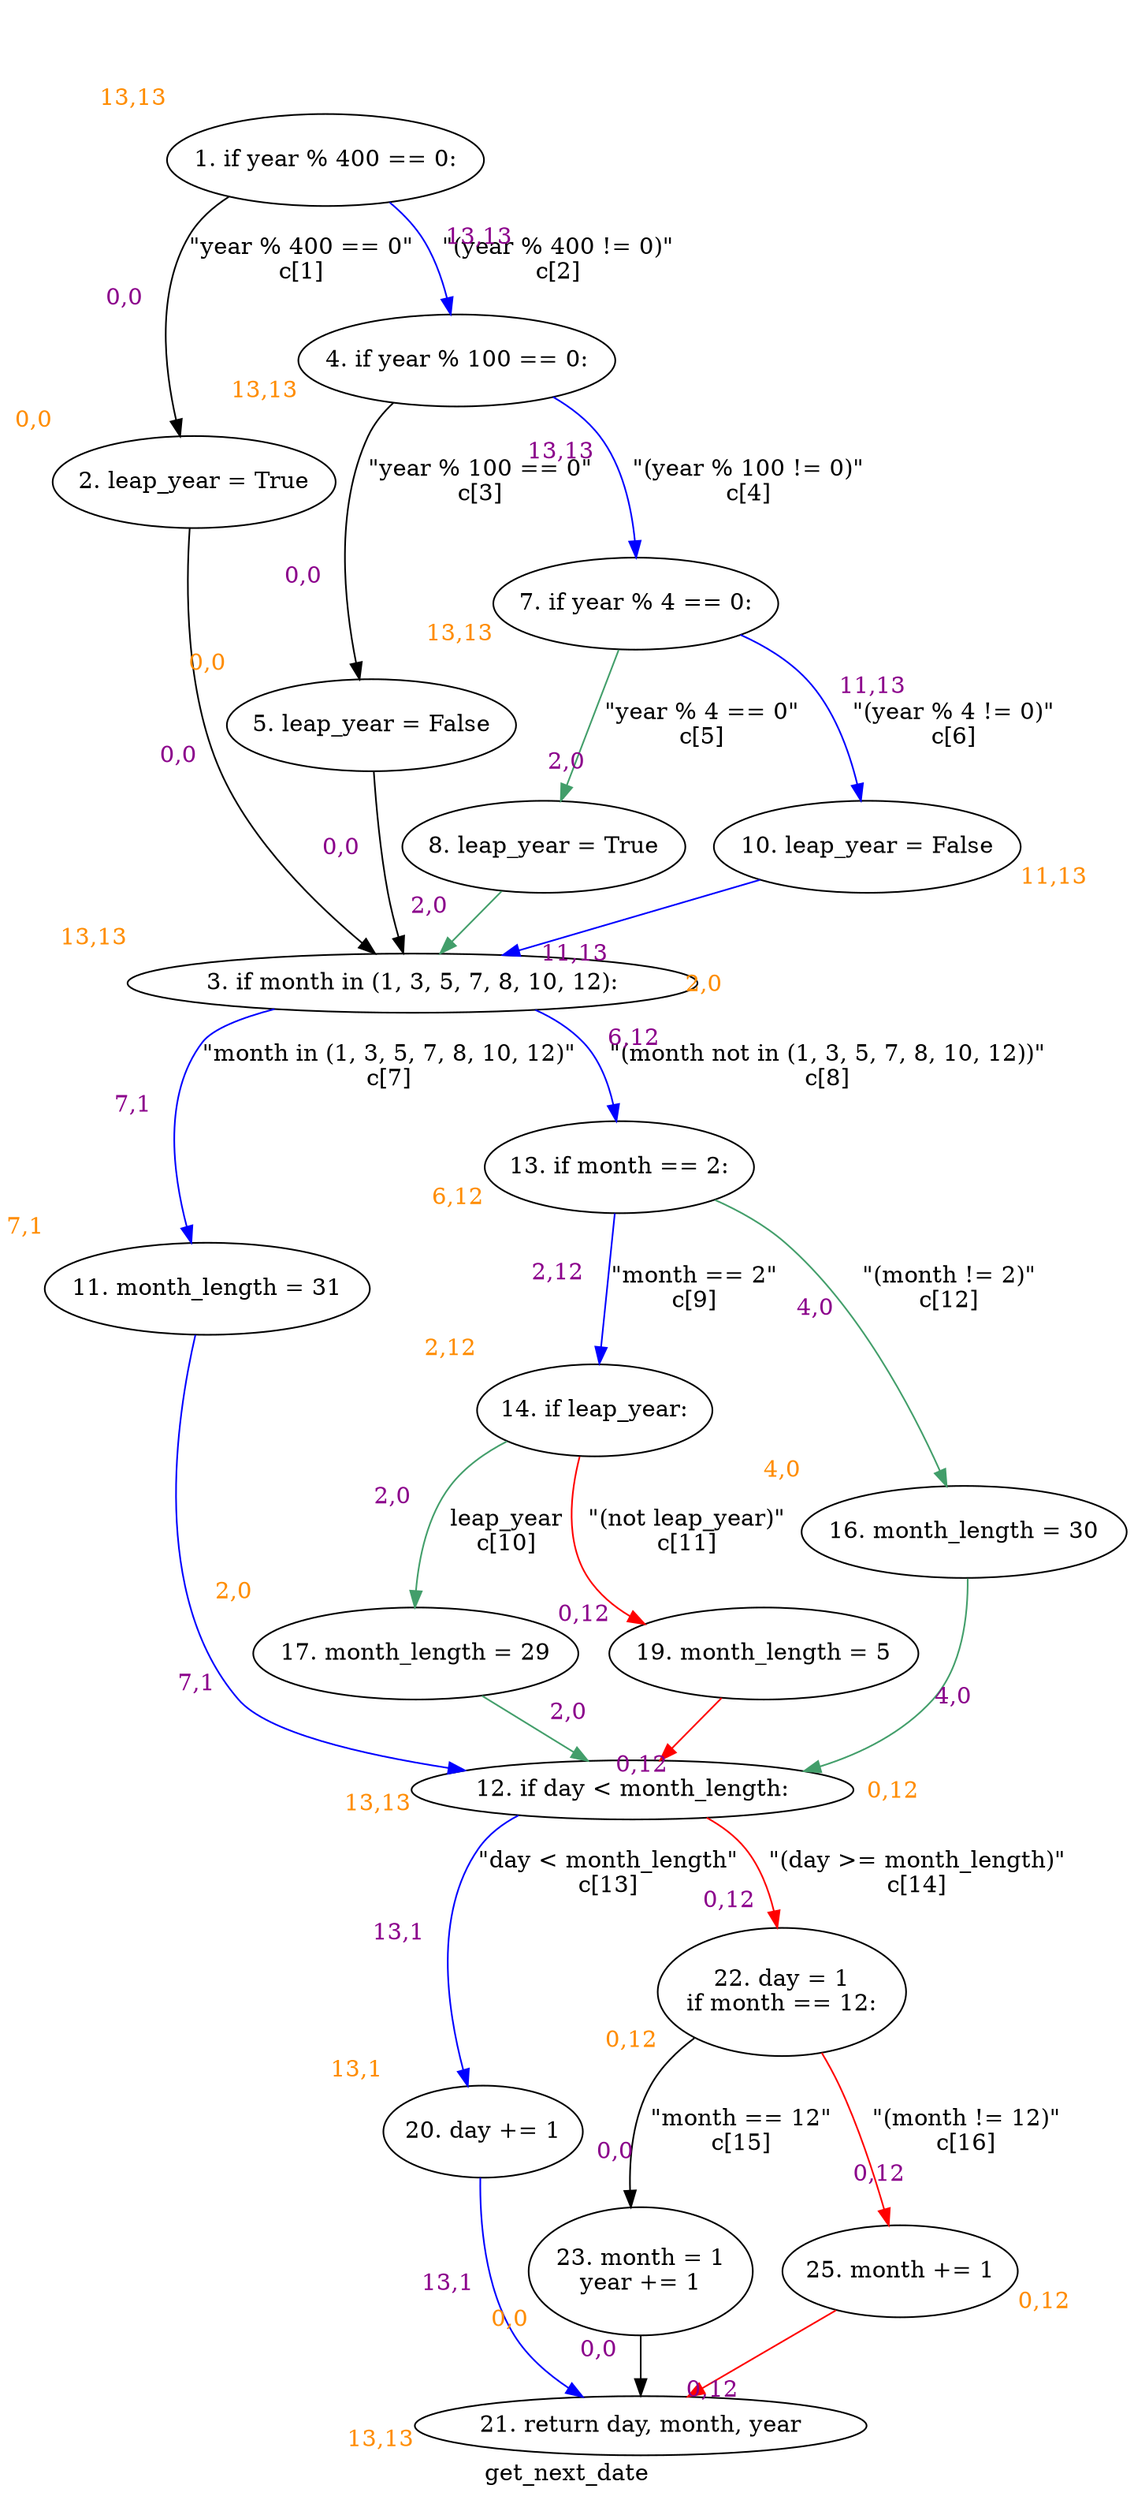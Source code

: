 digraph clusterget_next_date {
	graph [bb="0,0,590.37,1467.6",
		label=get_next_date,
		lheight=0.22,
		lp="295.19,11.875",
		lwidth=1.08,
		xlabel=<<br></br><br></br><br></br><font color='darkorange'>-1,-1</font>>
	];
	node [label="\N",
		xlabel=<<br></br><br></br><br></br><font color='darkorange'>-1,-1</font>>
	];
	1	[height=0.77585,
		label="1. if year % 400 == 0:",
		pos="164.81,1423.9",
		width=2.4356,
		xlabel=<<br></br><br></br><br></br><font color='darkorange'>13,13</font>>,
		xlp="61.755,1459.7"];
	2	[height=0.77585,
		label="2. leap_year = True",
		pos="100.81,1226.7",
		width=2.1852,
		xlabel=<<br></br><br></br><br></br><font color='darkorange'>0,0</font>>,
		xlp="13.519,1262.5"];
	1 -> 2	[label="\"year % 400 == 0\"\nc[1]",
		label_bgcolor=white,
		lp="151.69,1362.2",
		pos="e,92.825,1254.8 117.92,1400.2 109.93,1394.1 102.72,1386.7 98.061,1378 79.659,1343.4 83.777,1297.7 90.336,1265.8",
		xlabel=<<font color='darkmagenta'><br/>  0,0   <br/></font>>,
		xlp="67.188,1336.7"];
	4	[height=0.77585,
		label="4. if year % 100 == 0:",
		pos="229.81,1300.6",
		width=2.4356,
		xlabel=<<br></br><br></br><br></br><font color='darkorange'>13,13</font>>,
		xlp="126.75,1336.4"];
	1 -> 4	[color=blue,
		label="\"(year % 400 != 0)\"\nc[2]",
		label_bgcolor=white,
		lp="275.31,1362.2",
		pos="e,225.34,1328.6 193.51,1397.1 198.84,1391.2 203.94,1384.7 207.81,1378 214.57,1366.2 219.38,1352.2 222.75,1339.5",
		xlabel=<<font color='darkmagenta'><br/>  13,13   <br/></font>>,
		xlp="189.62,1372.5"];
	3	[height=0.5,
		label="3. if month in (1, 3, 5, 7, 8, 10, 12):
",
		pos="212.81,922.19",
		width=3.9134,
		xlabel=<<br></br><br></br><br></br><font color='darkorange'>13,13</font>>,
		xlp="56.553,948.06"];
	2 -> 3	[label_bgcolor=white,
		pos="e,194.92,940.26 98.809,1198.3 97.223,1163 97.822,1100.3 116.81,1051 132.27,1010.9 164.19,972.51 186.98,948.45",
		xlabel=<<font color='darkmagenta'><br/>  0,0   <br/></font>>,
		xlp="98.823,1058.9"];
	5	[height=0.77585,
		label="5. leap_year = False",
		pos="201.81,1079",
		width=2.2441,
		xlabel=<<br></br><br></br><br></br><font color='darkorange'>0,0</font>>,
		xlp="112.4,1114.8"];
	4 -> 5	[label="\"year % 100 == 0\"\nc[3]",
		label_bgcolor=white,
		lp="252.69,1226.7",
		pos="e,196.61,1107.3 208.81,1273.3 205.21,1267.5 202,1261.1 200.06,1254.6 186.42,1209.3 190.06,1154.3 194.99,1118.3",
		xlabel=<<font color='darkmagenta'><br/>  0,0   <br/></font>>,
		xlp="172.7,1183"];
	7	[height=0.77585,
		label="7. if year % 4 == 0:",
		pos="331.81,1152.8",
		width=2.1704,
		xlabel=<<br></br><br></br><br></br><font color='darkorange'>13,13</font>>,
		xlp="238.3,1188.6"];
	4 -> 7	[color=blue,
		label="\"(year % 100 != 0)\"\nc[4]",
		label_bgcolor=white,
		lp="384.31,1226.7",
		pos="e,331.79,1181.1 282.99,1278.1 293.16,1271.9 302.8,1264.1 309.81,1254.6 322.99,1236.8 328.57,1212.7 330.82,1192.5",
		xlabel=<<font color='darkmagenta'><br/>  13,13   <br/></font>>,
		xlp="295.93,1242.8"];
	11	[height=0.77585,
		label="11. month_length = 31",
		pos="102.81,734.89",
		width=2.3767,
		xlabel=<<br></br><br></br><br></br><font color='darkorange'>7,1</font>>,
		xlp="8.625,770.7"];
	3 -> 11	[color=blue,
		label="\"month in (1, 3, 5, 7, 8, 10, 12)\"\nc[7]",
		label_bgcolor=white,
		lp="199.44,870.44",
		pos="e,95.615,763.08 135.4,906.77 125.37,901.78 116.27,895.11 109.56,886.19 85.63,854.34 87.818,807.09 93.497,774.1",
		xlabel=<<font color='darkmagenta'><br/>  7,1   <br/></font>>,
		xlp="73.319,846.37"];
	13	[height=0.77585,
		label="13. if month == 2:",
		pos="314.81,808.76",
		width=1.8905,
		xlabel=<<br></br><br></br><br></br><font color='darkorange'>6,12</font>>,
		xlp="234.75,844.56"];
	3 -> 13	[color=blue,
		label="\"(month not in (1, 3, 5, 7, 8, 10, 12))\"\nc[8]",
		label_bgcolor=white,
		lp="412.81,870.44",
		pos="e,312.72,836.89 267.06,905.25 276.67,900.4 285.82,894.17 292.81,886.19 302.12,875.56 307.5,861.21 310.61,847.82",
		xlabel=<<font color='darkmagenta'><br/>  6,12   <br/></font>>,
		xlp="278.06,884.89"];
	12	[height=0.5,
		label="12. if day < month_length:
",
		pos="327.81,430.38",
		width=3.0125,
		xlabel=<<br></br><br></br><br></br><font color='darkorange'>13,13</font>>,
		xlp="203.99,456.25"];
	11 -> 12	[color=blue,
		label_bgcolor=white,
		pos="e,245.63,442.45 95.158,706.68 82.878,656.62 65.143,549.23 117.81,485.38 133.14,466.79 185.66,453.29 234.34,444.43",
		xlabel=<<font color='darkmagenta'><br/>  7,1   <br/></font>>,
		xlp="99.814,493.25"];
	14	[height=0.77585,
		label="14. if leap_year:",
		pos="314.81,661.03",
		width=1.6401,
		xlabel=<<br></br><br></br><br></br><font color='darkorange'>2,12</font>>,
		xlp="243.77,696.84"];
	13 -> 14	[color=blue,
		label="\"month == 2\"\nc[9]",
		label_bgcolor=white,
		lp="353.81,734.89",
		pos="e,314.81,689.32 314.81,780.35 314.81,757.86 314.81,725.74 314.81,700.65",
		xlabel=<<font color='darkmagenta'><br/>  2,12   <br/></font>>,
		xlp="293.44,742.78"];
	16	[height=0.77585,
		label="16. month_length = 30",
		pos="504.81,587.17",
		width=2.3767,
		xlabel=<<br></br><br></br><br></br><font color='darkorange'>4,0</font>>,
		xlp="410.62,622.98"];
	13 -> 16	[color="#429E6A",
		label="\"(month != 2)\"\nc[12]",
		label_bgcolor=white,
		lp="483.44,734.89",
		pos="e,493.52,615.08 361.02,787.81 373.52,781.04 386.45,772.66 396.81,762.82 438.77,723.01 470.93,663.51 488.85,625.27",
		xlabel=<<font color='darkmagenta'><br/>  4,0   <br/></font>>,
		xlp="422.44,718.62"];
	20	[height=0.77585,
		label="20. day += 1",
		pos="254.81,220.81",
		width=1.4928,
		xlabel=<<br></br><br></br><br></br><font color='darkorange'>13,1</font>>,
		xlp="189.07,256.62"];
	12 -> 20	[color=blue,
		label="\"day < month_length\"\nc[13]",
		label_bgcolor=white,
		lp="313.69,378.63",
		pos="e,245.85,248.82 274.61,414.33 265.66,409.41 257.52,402.92 252.06,394.38 226.31,354.12 233.72,297.04 242.96,259.73",
		xlabel=<<font color='darkmagenta'><br/>  13,1   <br/></font>>,
		xlp="213.19,340.57"];
	22	[height=1.0852,
		label="22. day = 1
if month == 12:",
		pos="401.81,305.81",
		width=2.0231,
		xlabel=<<br></br><br></br><br></br><font color='darkorange'>0,12</font>>,
		xlp="316.98,352.75"];
	12 -> 22	[color=red,
		label="\"(day >= month_length)\"\nc[14]",
		label_bgcolor=white,
		lp="464.31,378.63",
		pos="e,398.34,345.13 360.39,412.79 367.68,407.75 374.75,401.59 379.81,394.38 387.69,383.16 392.76,369.37 396.01,356.09",
		xlabel=<<font color='darkmagenta'><br/>  0,12   <br/></font>>,
		xlp="397.38,374.74"];
	21	[height=0.5,
		label="21. return day, month, year
",
		pos="337.81,41.75",
		width=3.0818,
		xlabel=<<br></br><br></br><br></br><font color='darkorange'>13,13</font>>,
		xlp="211.49,67.625"];
	20 -> 21	[color=blue,
		label_bgcolor=white,
		pos="e,309.72,59.632 253.68,192.61 253.77,166.43 257.09,126.53 273.81,96.75 280.36,85.082 290.47,74.825 300.74,66.471",
		xlabel=<<font color='darkmagenta'><br/>  13,1   <br/></font>>,
		xlp="242.37,128.1"];
	23	[height=1.0852,
		label="23. month = 1
year += 1",
		pos="337.81,135.82",
		width=1.5252,
		xlabel=<<br></br><br></br><br></br><font color='darkorange'>0,0</font>>,
		xlp="274.28,182.76"];
	22 -> 23	[label="\"month == 12\"\nc[15]",
		label_bgcolor=white,
		lp="398.19,220.81",
		pos="e,339.15,175.29 369.24,270.5 364.15,263.7 359.47,256.31 356.06,248.75 347.38,229.46 342.77,206.65 340.34,186.67",
		xlabel=<<font color='darkmagenta'><br/>  0,0   <br/></font>>,
		xlp="329.64,232.79"];
	25	[height=0.77585,
		label="25. month += 1",
		pos="468.81,135.82",
		width=1.6106,
		xlabel=<<br></br><br></br><br></br><font color='darkorange'>0,12</font>>,
		xlp="422.83,171.62"];
	22 -> 25	[color=red,
		label="\"(month != 12)\"\nc[16]",
		label_bgcolor=white,
		lp="502.81,220.81",
		pos="e,464.86,163.96 429.42,269.16 433.67,262.61 437.67,255.65 440.81,248.75 451.42,225.4 458.42,197.42 462.76,175.28",
		xlabel=<<font color='darkmagenta'><br/>  0,12   <br/></font>>,
		xlp="462.89,210.23"];
	23 -> 21	[label_bgcolor=white,
		pos="e,337.81,60.067 337.81,96.306 337.81,87.929 337.81,79.211 337.81,71.301",
		xlabel=<<font color='darkmagenta'><br/>  0,0   <br/></font>>,
		xlp="319.81,86.016"];
	25 -> 21	[color=red,
		label_bgcolor=white,
		pos="e,361.72,59.554 436.76,112.3 416.85,98.296 391.28,80.331 371.13,66.167",
		xlabel=<<font color='darkmagenta'><br/>  0,12   <br/></font>>,
		xlp="377.85,78.04"];
	17	[height=0.77585,
		label="17. month_length = 29",
		pos="212.81,513.31",
		width=2.3767,
		xlabel=<<br></br><br></br><br></br><font color='darkorange'>2,0</font>>,
		xlp="118.62,549.12"];
	14 -> 17	[color="#429E6A",
		label="leap_year\nc[10]",
		label_bgcolor=white,
		lp="272.44,587.17",
		pos="e,216.87,541.43 275.05,640.16 264.62,633.4 254.17,625 246.56,615.1 232.57,596.92 224.21,572.64 219.31,552.46",
		xlabel=<<font color='darkmagenta'><br/>  2,0   <br/></font>>,
		xlp="216.78,603.96"];
	19	[height=0.77585,
		label="19. month_length = 5",
		pos="396.81,513.31",
		width=2.2441,
		xlabel=<<br></br><br></br><br></br><font color='darkorange'>0,12</font>>,
		xlp="304.02,549.12"];
	14 -> 19	[color=red,
		label="\"(not leap_year)\"\nc[11]",
		label_bgcolor=white,
		lp="361.81,587.17",
		pos="e,340.87,533.85 307.35,633.23 302.96,611.7 300.56,581.49 313.81,559.24 318.29,551.72 324.52,545.38 331.57,540.06",
		xlabel=<<font color='darkmagenta'><br/>  0,12   <br/></font>>,
		xlp="306.04,571.66"];
	16 -> 12	[color="#429E6A",
		label_bgcolor=white,
		pos="e,410.98,442.24 507.05,559.04 507.38,536.73 504.19,505.6 486.81,485.38 470.09,465.93 446.08,453.47 421.77,445.49",
		xlabel=<<font color='darkmagenta'><br/>  4,0   <br/></font>>,
		xlp="462.64,470.95"];
	17 -> 12	[color="#429E6A",
		label_bgcolor=white,
		pos="e,303.81,448.27 247.94,487.59 262.79,477.14 279.99,465.03 294.62,454.74",
		xlabel=<<font color='darkmagenta'><br/>  2,0   <br/></font>>,
		xlp="257.85,475.82"];
	19 -> 12	[color=red,
		label_bgcolor=white,
		pos="e,342.37,448.45 374.6,486.26 366.6,476.87 357.58,466.3 349.62,456.96",
		xlabel=<<font color='darkmagenta'><br/>  0,12   <br/></font>>,
		xlp="337.14,475.27"];
	5 -> 3	[label_bgcolor=white,
		pos="e,207.13,940.48 199.71,1050.9 199.34,1045 199,1038.8 198.81,1033 197.98,1008.2 195.67,1001.8 198.81,977.19 199.89,968.7 201.9,959.64 \
204.06,951.41",
		xlabel=<<font color='darkmagenta'><br/>  0,0   <br/></font>>,
		xlp="179.27,1003.1"];
	8	[height=0.77585,
		label="8. leap_year = True",
		pos="286.81,1005.1",
		width=2.1852,
		xlabel=<<br></br><br></br><br></br><font color='darkorange'>2,0</font>>,
		xlp="199.52,1040.9"];
	7 -> 8	[color="#429E6A",
		label="\"year % 4 == 0\"\nc[5]",
		label_bgcolor=white,
		lp="362.94,1079",
		pos="e,295.13,1033 323.45,1124.8 316.41,1102 306.26,1069.1 298.43,1043.7",
		xlabel=<<font color='darkmagenta'><br/>  2,0   <br/></font>>,
		xlp="300.38,1071.3"];
	10	[height=0.77585,
		label="10. leap_year = False",
		pos="463.81,1005.1",
		width=2.2441,
		xlabel=<<br></br><br></br><br></br><font color='darkorange'>11,13</font>>,
		xlp="367.65,1040.9"];
	7 -> 10	[color=blue,
		label="\"(year % 4 != 0)\"\nc[6]",
		label_bgcolor=white,
		lp="495.56,1079",
		pos="e,455.15,1033.2 380.95,1130.7 392.35,1124.2 403.78,1116.3 412.81,1106.9 429.99,1089.1 442.63,1064.3 451.03,1043.8",
		xlabel=<<font color='darkmagenta'><br/>  11,13   <br/></font>>,
		xlp="427.6,1080.6"];
	8 -> 3	[color="#429E6A",
		label_bgcolor=white,
		pos="e,228.42,940.26 262.99,978.06 254.32,968.58 244.54,957.89 235.93,948.47",
		xlabel=<<font color='darkmagenta'><br/>  2,0   <br/></font>>,
		xlp="227.56,966.88"];
	10 -> 3	[color=blue,
		label_bgcolor=white,
		pos="e,263.08,939.39 405.6,985.35 366.06,972.6 313.89,955.78 273.78,942.85",
		xlabel=<<font color='darkmagenta'><br/>  11,13   <br/></font>>,
		xlp="309.76,954.55"];
}
